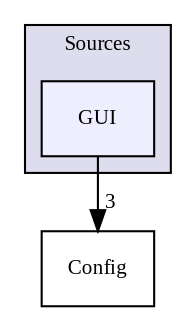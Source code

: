 digraph "GUI" {
  compound=true
  node [ fontsize="10", fontname="TimesNewRoman"];
  edge [ labelfontsize="10", labelfontname="TimesNewRoman"];
  subgraph clusterdir_937900b87e0c7a5fa01190c395fb83f7 {
    graph [ bgcolor="#ddddee", pencolor="black", label="Sources" fontname="TimesNewRoman", fontsize="10", URL="dir_937900b87e0c7a5fa01190c395fb83f7.html"]
  dir_2e65faa0945d6e1f05f940285ea6dae8 [shape=box, label="GUI", style="filled", fillcolor="#eeeeff", pencolor="black", URL="dir_2e65faa0945d6e1f05f940285ea6dae8.html"];
  }
  dir_95159fc6f8f337200fe1cf14cb13c2a7 [shape=box label="Config" URL="dir_95159fc6f8f337200fe1cf14cb13c2a7.html"];
  dir_2e65faa0945d6e1f05f940285ea6dae8->dir_95159fc6f8f337200fe1cf14cb13c2a7 [headlabel="3", labeldistance=1.5 headhref="dir_000003_000004.html"];
}
